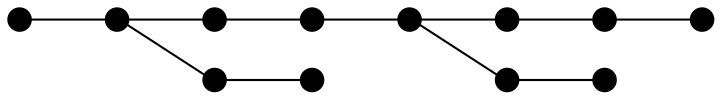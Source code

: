 // * - * - * - * - * - * - *
//   \           \
//     * - *       * - *

digraph G {
    rankdir="LR";
    node[width=0.15, height=0.15, shape=point];
    edge[weight=2, arrowhead=none];
    1 -> 2 -> 3 -> 4 -> 5 -> 6 -> 7 -> 8;
    edge[weight=1];
    2 -> 9 -> 10 ;
    5-> 11 -> 12;
}
